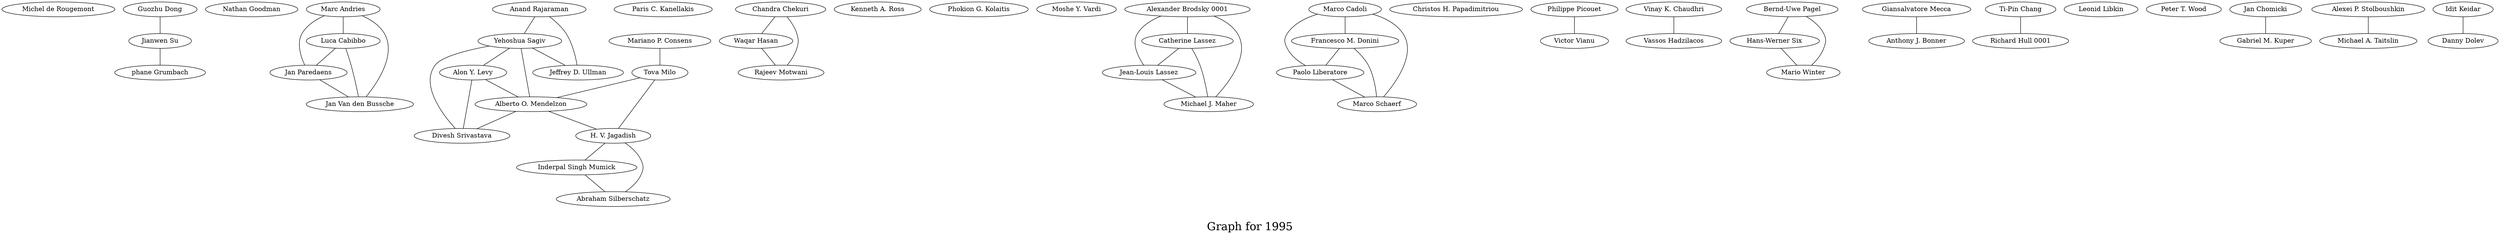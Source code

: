 /*****
Graph for 1995
*****/

graph G {
  graph [splines=true overlap=false]
  node  [shape=ellipse, width=0.3, height=0.3]
  0 [label="Michel de Rougemont"];
  1 [label="Guozhu Dong"];
  2 [label="Jianwen Su"];
  3 [label="phane Grumbach"];
  4 [label="Nathan Goodman"];
  5 [label="Marc Andries"];
  6 [label="Luca Cabibbo"];
  7 [label="Jan Paredaens"];
  8 [label="Jan Van den Bussche"];
  9 [label="Anand Rajaraman"];
  10 [label="Yehoshua Sagiv"];
  11 [label="Jeffrey D. Ullman"];
  12 [label="Mariano P. Consens"];
  13 [label="Tova Milo"];
  14 [label="Paris C. Kanellakis"];
  15 [label="Chandra Chekuri"];
  16 [label="Waqar Hasan"];
  17 [label="Rajeev Motwani"];
  18 [label="Kenneth A. Ross"];
  19 [label="Phokion G. Kolaitis"];
  20 [label="Moshe Y. Vardi"];
  21 [label="Alexander Brodsky 0001"];
  22 [label="Catherine Lassez"];
  23 [label="Jean-Louis Lassez"];
  24 [label="Michael J. Maher"];
  25 [label="Marco Cadoli"];
  26 [label="Francesco M. Donini"];
  27 [label="Paolo Liberatore"];
  28 [label="Marco Schaerf"];
  29 [label="Christos H. Papadimitriou"];
  30 [label="Philippe Picouet"];
  31 [label="Victor Vianu"];
  32 [label="Alon Y. Levy"];
  33 [label="Vinay K. Chaudhri"];
  34 [label="Vassos Hadzilacos"];
  35 [label="Alberto O. Mendelzon"];
  36 [label="Divesh Srivastava"];
  37 [label="Bernd-Uwe Pagel"];
  38 [label="Hans-Werner Six"];
  39 [label="Mario Winter"];
  40 [label="H. V. Jagadish"];
  41 [label="Inderpal Singh Mumick"];
  42 [label="Abraham Silberschatz"];
  43 [label="Giansalvatore Mecca"];
  44 [label="Anthony J. Bonner"];
  45 [label="Ti-Pin Chang"];
  46 [label="Richard Hull 0001"];
  47 [label="Leonid Libkin"];
  48 [label="Peter T. Wood"];
  49 [label="Jan Chomicki"];
  50 [label="Gabriel M. Kuper"];
  51 [label="Alexei P. Stolboushkin"];
  52 [label="Michael A. Taitslin"];
  53 [label="Idit Keidar"];
  54 [label="Danny Dolev"];
  1 -- 2;
  2 -- 3;
  5 -- 6;
  5 -- 7;
  5 -- 8;
  6 -- 7;
  6 -- 8;
  7 -- 8;
  9 -- 10;
  9 -- 11;
  10 -- 11;
  10 -- 32;
  10 -- 35;
  10 -- 36;
  12 -- 13;
  13 -- 35;
  13 -- 40;
  15 -- 16;
  15 -- 17;
  16 -- 17;
  21 -- 22;
  21 -- 23;
  21 -- 24;
  22 -- 23;
  22 -- 24;
  23 -- 24;
  25 -- 26;
  25 -- 27;
  25 -- 28;
  26 -- 27;
  26 -- 28;
  27 -- 28;
  30 -- 31;
  32 -- 35;
  32 -- 36;
  33 -- 34;
  35 -- 36;
  35 -- 40;
  37 -- 38;
  37 -- 39;
  38 -- 39;
  40 -- 41;
  40 -- 42;
  41 -- 42;
  43 -- 44;
  45 -- 46;
  49 -- 50;
  51 -- 52;
  53 -- 54;
  label = "\nGraph for 1995\n";  fontsize=24;
}
